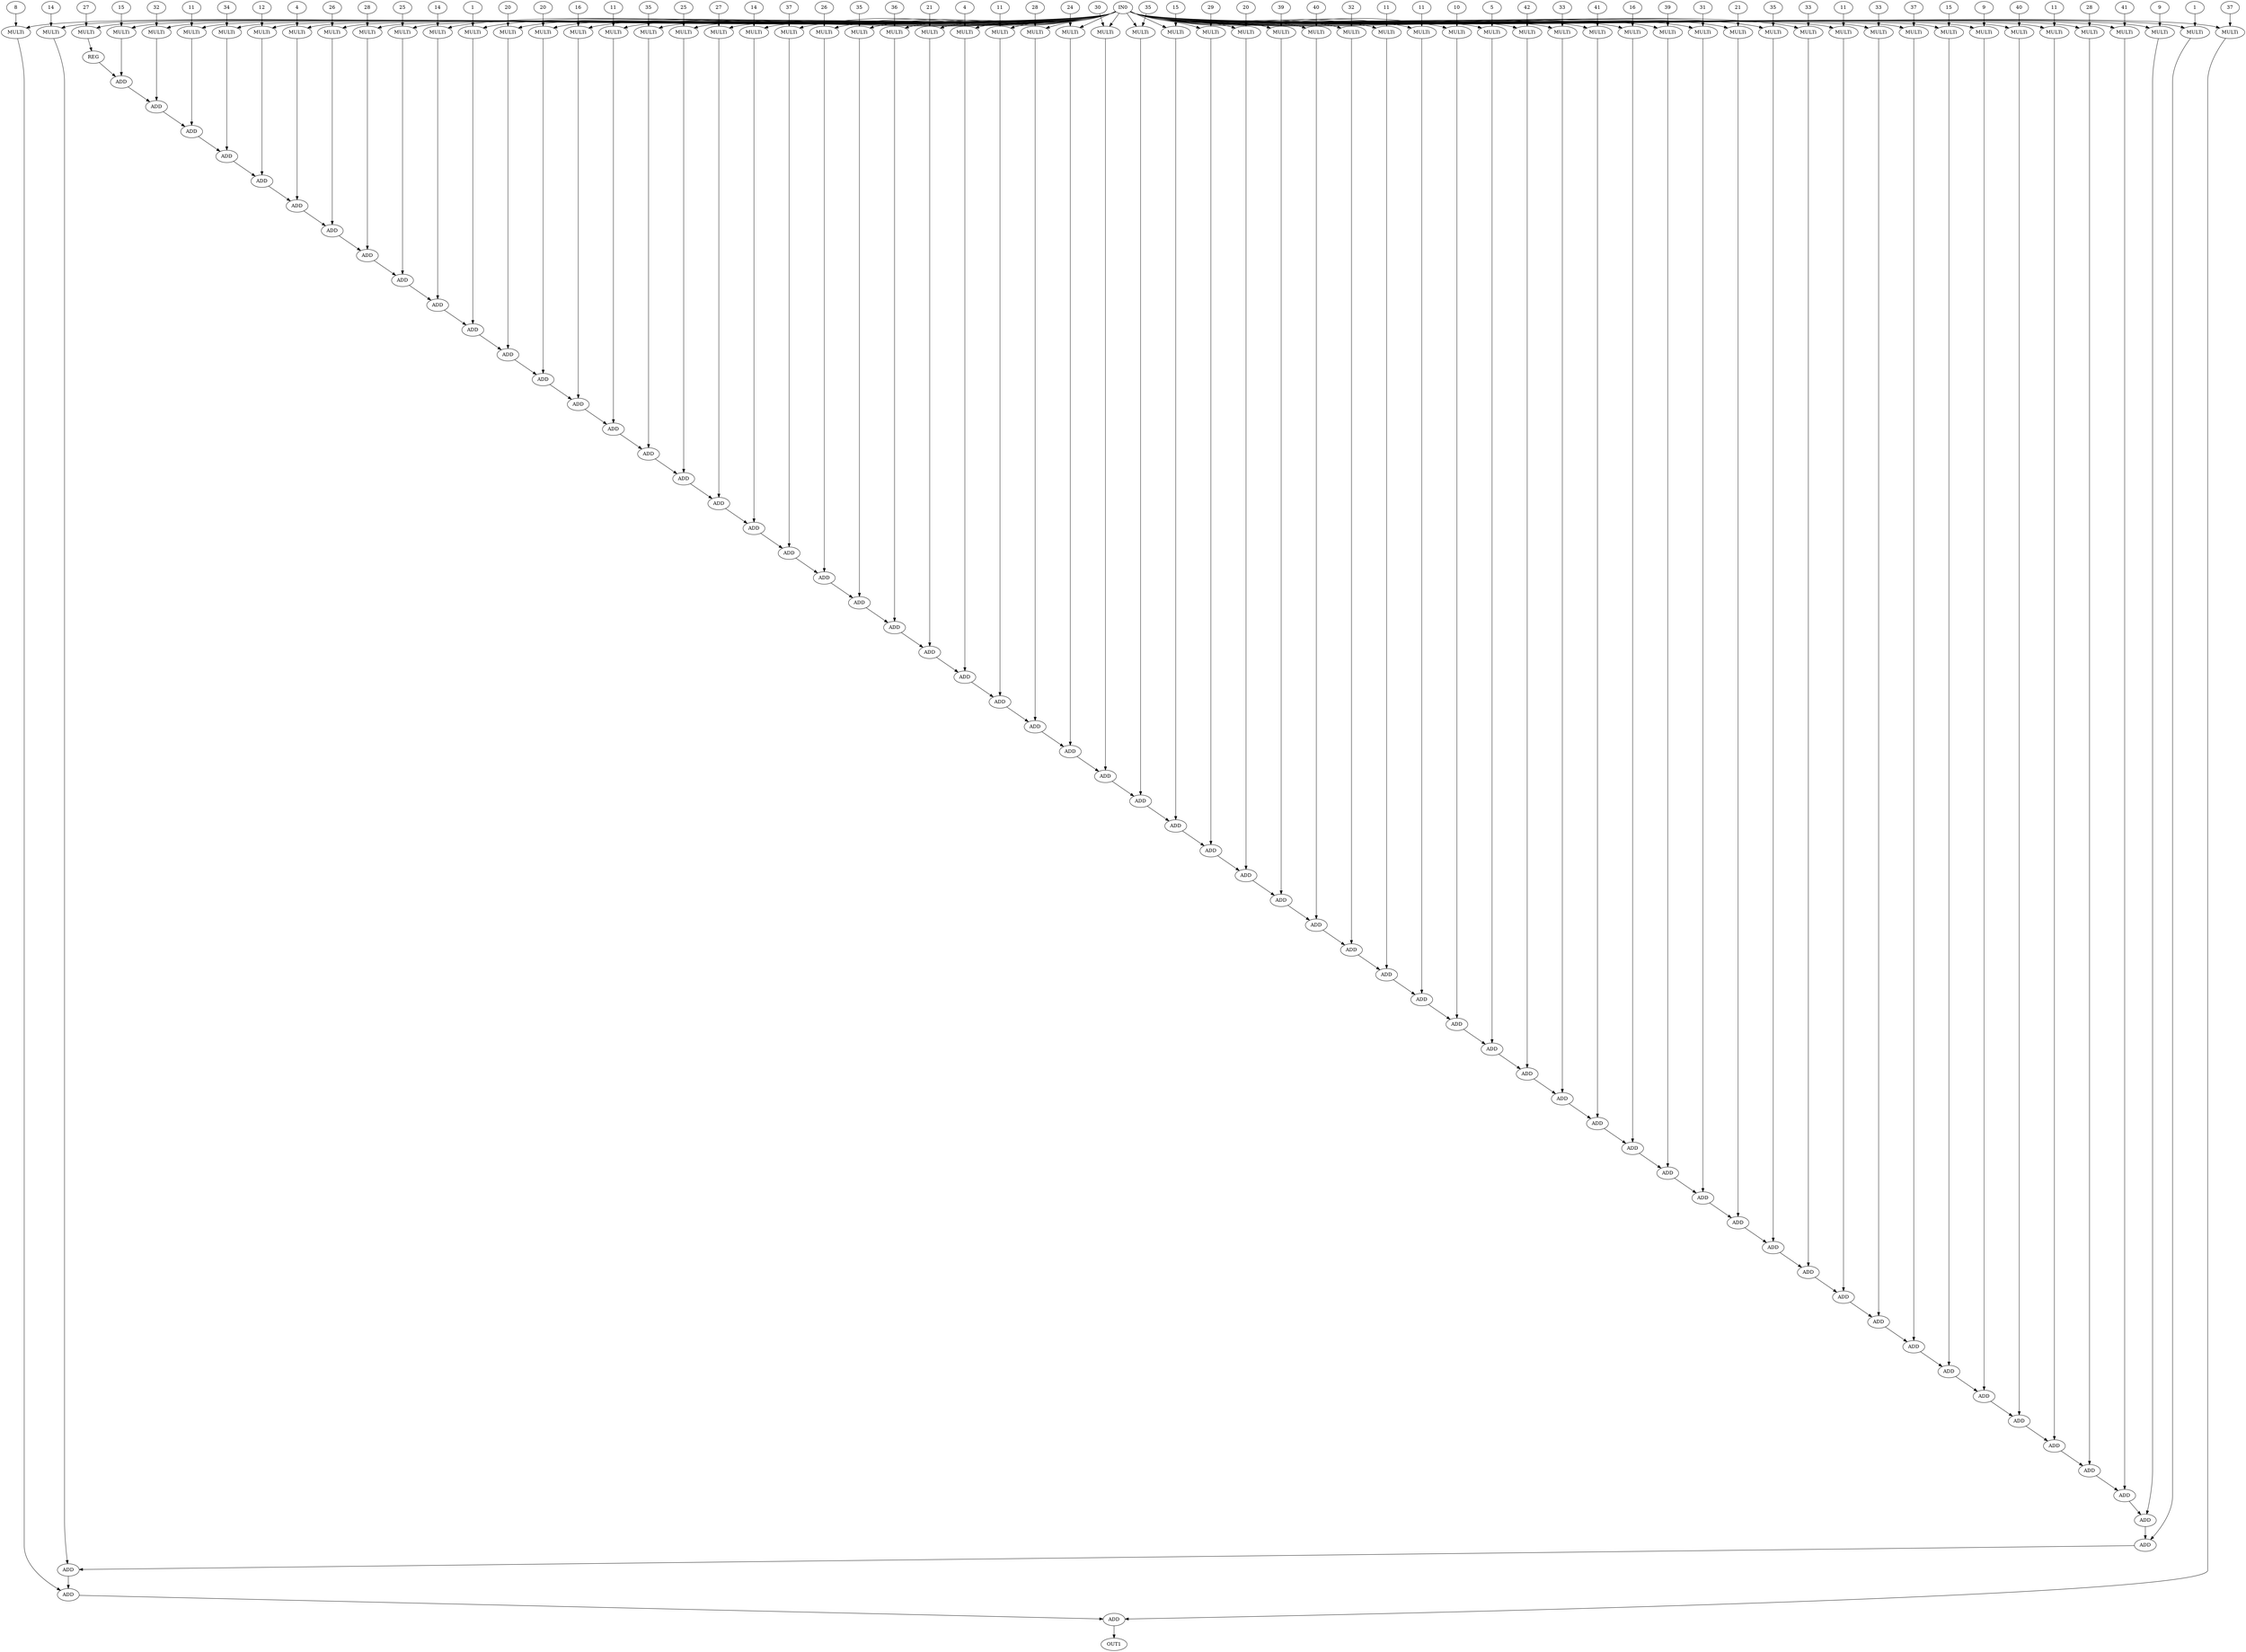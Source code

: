 digraph fir{
 0 [ label = IN0 ]
 1 [ label = OUT1 ]
 2 [ label = MULTi, VALUE = 27]
 "2.27"[ label = 27 ]
 3 [ label = REG]
 4 [ label = MULTi, VALUE = 15]
 "4.15"[ label = 15 ]
 5 [ label = ADD]
 6 [ label = MULTi, VALUE = 32]
 "6.32"[ label = 32 ]
 7 [ label = ADD]
 8 [ label = MULTi, VALUE = 11]
 "8.11"[ label = 11 ]
 9 [ label = ADD]
 10 [ label = MULTi, VALUE = 34]
 "10.34"[ label = 34 ]
 11 [ label = ADD]
 12 [ label = MULTi, VALUE = 12]
 "12.12"[ label = 12 ]
 13 [ label = ADD]
 14 [ label = MULTi, VALUE = 4]
 "14.4"[ label = 4 ]
 15 [ label = ADD]
 16 [ label = MULTi, VALUE = 26]
 "16.26"[ label = 26 ]
 17 [ label = ADD]
 18 [ label = MULTi, VALUE = 28]
 "18.28"[ label = 28 ]
 19 [ label = ADD]
 20 [ label = MULTi, VALUE = 25]
 "20.25"[ label = 25 ]
 21 [ label = ADD]
 22 [ label = MULTi, VALUE = 14]
 "22.14"[ label = 14 ]
 23 [ label = ADD]
 24 [ label = MULTi, VALUE = 1]
 "24.1"[ label = 1 ]
 25 [ label = ADD]
 26 [ label = MULTi, VALUE = 20]
 "26.20"[ label = 20 ]
 27 [ label = ADD]
 28 [ label = MULTi, VALUE = 20]
 "28.20"[ label = 20 ]
 29 [ label = ADD]
 30 [ label = MULTi, VALUE = 16]
 "30.16"[ label = 16 ]
 31 [ label = ADD]
 32 [ label = MULTi, VALUE = 11]
 "32.11"[ label = 11 ]
 33 [ label = ADD]
 34 [ label = MULTi, VALUE = 35]
 "34.35"[ label = 35 ]
 35 [ label = ADD]
 36 [ label = MULTi, VALUE = 25]
 "36.25"[ label = 25 ]
 37 [ label = ADD]
 38 [ label = MULTi, VALUE = 27]
 "38.27"[ label = 27 ]
 39 [ label = ADD]
 40 [ label = MULTi, VALUE = 14]
 "40.14"[ label = 14 ]
 41 [ label = ADD]
 42 [ label = MULTi, VALUE = 37]
 "42.37"[ label = 37 ]
 43 [ label = ADD]
 44 [ label = MULTi, VALUE = 26]
 "44.26"[ label = 26 ]
 45 [ label = ADD]
 46 [ label = MULTi, VALUE = 35]
 "46.35"[ label = 35 ]
 47 [ label = ADD]
 48 [ label = MULTi, VALUE = 36]
 "48.36"[ label = 36 ]
 49 [ label = ADD]
 50 [ label = MULTi, VALUE = 21]
 "50.21"[ label = 21 ]
 51 [ label = ADD]
 52 [ label = MULTi, VALUE = 4]
 "52.4"[ label = 4 ]
 53 [ label = ADD]
 54 [ label = MULTi, VALUE = 11]
 "54.11"[ label = 11 ]
 55 [ label = ADD]
 56 [ label = MULTi, VALUE = 28]
 "56.28"[ label = 28 ]
 57 [ label = ADD]
 58 [ label = MULTi, VALUE = 24]
 "58.24"[ label = 24 ]
 59 [ label = ADD]
 60 [ label = MULTi, VALUE = 30]
 "60.30"[ label = 30 ]
 61 [ label = ADD]
 62 [ label = MULTi, VALUE = 35]
 "62.35"[ label = 35 ]
 63 [ label = ADD]
 64 [ label = MULTi, VALUE = 15]
 "64.15"[ label = 15 ]
 65 [ label = ADD]
 66 [ label = MULTi, VALUE = 29]
 "66.29"[ label = 29 ]
 67 [ label = ADD]
 68 [ label = MULTi, VALUE = 20]
 "68.20"[ label = 20 ]
 69 [ label = ADD]
 70 [ label = MULTi, VALUE = 39]
 "70.39"[ label = 39 ]
 71 [ label = ADD]
 72 [ label = MULTi, VALUE = 40]
 "72.40"[ label = 40 ]
 73 [ label = ADD]
 74 [ label = MULTi, VALUE = 32]
 "74.32"[ label = 32 ]
 75 [ label = ADD]
 76 [ label = MULTi, VALUE = 11]
 "76.11"[ label = 11 ]
 77 [ label = ADD]
 78 [ label = MULTi, VALUE = 11]
 "78.11"[ label = 11 ]
 79 [ label = ADD]
 80 [ label = MULTi, VALUE = 10]
 "80.10"[ label = 10 ]
 81 [ label = ADD]
 82 [ label = MULTi, VALUE = 5]
 "82.5"[ label = 5 ]
 83 [ label = ADD]
 84 [ label = MULTi, VALUE = 42]
 "84.42"[ label = 42 ]
 85 [ label = ADD]
 86 [ label = MULTi, VALUE = 33]
 "86.33"[ label = 33 ]
 87 [ label = ADD]
 88 [ label = MULTi, VALUE = 41]
 "88.41"[ label = 41 ]
 89 [ label = ADD]
 90 [ label = MULTi, VALUE = 16]
 "90.16"[ label = 16 ]
 91 [ label = ADD]
 92 [ label = MULTi, VALUE = 39]
 "92.39"[ label = 39 ]
 93 [ label = ADD]
 94 [ label = MULTi, VALUE = 31]
 "94.31"[ label = 31 ]
 95 [ label = ADD]
 96 [ label = MULTi, VALUE = 21]
 "96.21"[ label = 21 ]
 97 [ label = ADD]
 98 [ label = MULTi, VALUE = 35]
 "98.35"[ label = 35 ]
 99 [ label = ADD]
 100 [ label = MULTi, VALUE = 33]
 "100.33"[ label = 33 ]
 101 [ label = ADD]
 102 [ label = MULTi, VALUE = 11]
 "102.11"[ label = 11 ]
 103 [ label = ADD]
 104 [ label = MULTi, VALUE = 33]
 "104.33"[ label = 33 ]
 105 [ label = ADD]
 106 [ label = MULTi, VALUE = 37]
 "106.37"[ label = 37 ]
 107 [ label = ADD]
 108 [ label = MULTi, VALUE = 15]
 "108.15"[ label = 15 ]
 109 [ label = ADD]
 110 [ label = MULTi, VALUE = 9]
 "110.9"[ label = 9 ]
 111 [ label = ADD]
 112 [ label = MULTi, VALUE = 40]
 "112.40"[ label = 40 ]
 113 [ label = ADD]
 114 [ label = MULTi, VALUE = 11]
 "114.11"[ label = 11 ]
 115 [ label = ADD]
 116 [ label = MULTi, VALUE = 28]
 "116.28"[ label = 28 ]
 117 [ label = ADD]
 118 [ label = MULTi, VALUE = 41]
 "118.41"[ label = 41 ]
 119 [ label = ADD]
 120 [ label = MULTi, VALUE = 9]
 "120.9"[ label = 9 ]
 121 [ label = ADD]
 122 [ label = MULTi, VALUE = 1]
 "122.1"[ label = 1 ]
 123 [ label = ADD]
 124 [ label = MULTi, VALUE = 14]
 "124.14"[ label = 14 ]
 125 [ label = ADD]
 126 [ label = MULTi, VALUE = 8]
 "126.8"[ label = 8 ]
 127 [ label = ADD]
 128 [ label = MULTi, VALUE = 37]
 "128.37"[ label = 37 ]
 129 [ label = ADD]
 0 -> 2
 0 -> 4
 0 -> 6
 0 -> 8
 0 -> 10
 0 -> 12
 0 -> 14
 0 -> 16
 0 -> 18
 0 -> 20
 0 -> 22
 0 -> 24
 0 -> 26
 0 -> 28
 0 -> 30
 0 -> 32
 0 -> 34
 0 -> 36
 0 -> 38
 0 -> 40
 0 -> 42
 0 -> 44
 0 -> 46
 0 -> 48
 0 -> 50
 0 -> 52
 0 -> 54
 0 -> 56
 0 -> 58
 0 -> 60
 0 -> 62
 0 -> 64
 0 -> 66
 0 -> 68
 0 -> 70
 0 -> 72
 0 -> 74
 0 -> 76
 0 -> 78
 0 -> 80
 0 -> 82
 0 -> 84
 0 -> 86
 0 -> 88
 0 -> 90
 0 -> 92
 0 -> 94
 0 -> 96
 0 -> 98
 0 -> 100
 0 -> 102
 0 -> 104
 0 -> 106
 0 -> 108
 0 -> 110
 0 -> 112
 0 -> 114
 0 -> 116
 0 -> 118
 0 -> 120
 0 -> 122
 0 -> 124
 0 -> 126
 0 -> 128
 "2.27" -> 2
 2 -> 3
 3 -> 5
 "4.15" -> 4
 4 -> 5
 5 -> 7
 "6.32" -> 6
 6 -> 7
 7 -> 9
 "8.11" -> 8
 8 -> 9
 9 -> 11
 "10.34" -> 10
 10 -> 11
 11 -> 13
 "12.12" -> 12
 12 -> 13
 13 -> 15
 "14.4" -> 14
 14 -> 15
 15 -> 17
 "16.26" -> 16
 16 -> 17
 17 -> 19
 "18.28" -> 18
 18 -> 19
 19 -> 21
 "20.25" -> 20
 20 -> 21
 21 -> 23
 "22.14" -> 22
 22 -> 23
 23 -> 25
 "24.1" -> 24
 24 -> 25
 25 -> 27
 "26.20" -> 26
 26 -> 27
 27 -> 29
 "28.20" -> 28
 28 -> 29
 29 -> 31
 "30.16" -> 30
 30 -> 31
 31 -> 33
 "32.11" -> 32
 32 -> 33
 33 -> 35
 "34.35" -> 34
 34 -> 35
 35 -> 37
 "36.25" -> 36
 36 -> 37
 37 -> 39
 "38.27" -> 38
 38 -> 39
 39 -> 41
 "40.14" -> 40
 40 -> 41
 41 -> 43
 "42.37" -> 42
 42 -> 43
 43 -> 45
 "44.26" -> 44
 44 -> 45
 45 -> 47
 "46.35" -> 46
 46 -> 47
 47 -> 49
 "48.36" -> 48
 48 -> 49
 49 -> 51
 "50.21" -> 50
 50 -> 51
 51 -> 53
 "52.4" -> 52
 52 -> 53
 53 -> 55
 "54.11" -> 54
 54 -> 55
 55 -> 57
 "56.28" -> 56
 56 -> 57
 57 -> 59
 "58.24" -> 58
 58 -> 59
 59 -> 61
 "60.30" -> 60
 60 -> 61
 61 -> 63
 "62.35" -> 62
 62 -> 63
 63 -> 65
 "64.15" -> 64
 64 -> 65
 65 -> 67
 "66.29" -> 66
 66 -> 67
 67 -> 69
 "68.20" -> 68
 68 -> 69
 69 -> 71
 "70.39" -> 70
 70 -> 71
 71 -> 73
 "72.40" -> 72
 72 -> 73
 73 -> 75
 "74.32" -> 74
 74 -> 75
 75 -> 77
 "76.11" -> 76
 76 -> 77
 77 -> 79
 "78.11" -> 78
 78 -> 79
 79 -> 81
 "80.10" -> 80
 80 -> 81
 81 -> 83
 "82.5" -> 82
 82 -> 83
 83 -> 85
 "84.42" -> 84
 84 -> 85
 85 -> 87
 "86.33" -> 86
 86 -> 87
 87 -> 89
 "88.41" -> 88
 88 -> 89
 89 -> 91
 "90.16" -> 90
 90 -> 91
 91 -> 93
 "92.39" -> 92
 92 -> 93
 93 -> 95
 "94.31" -> 94
 94 -> 95
 95 -> 97
 "96.21" -> 96
 96 -> 97
 97 -> 99
 "98.35" -> 98
 98 -> 99
 99 -> 101
 "100.33" -> 100
 100 -> 101
 101 -> 103
 "102.11" -> 102
 102 -> 103
 103 -> 105
 "104.33" -> 104
 104 -> 105
 105 -> 107
 "106.37" -> 106
 106 -> 107
 107 -> 109
 "108.15" -> 108
 108 -> 109
 109 -> 111
 "110.9" -> 110
 110 -> 111
 111 -> 113
 "112.40" -> 112
 112 -> 113
 113 -> 115
 "114.11" -> 114
 114 -> 115
 115 -> 117
 "116.28" -> 116
 116 -> 117
 117 -> 119
 "118.41" -> 118
 118 -> 119
 119 -> 121
 "120.9" -> 120
 120 -> 121
 121 -> 123
 "122.1" -> 122
 122 -> 123
 123 -> 125
 "124.14" -> 124
 124 -> 125
 125 -> 127
 "126.8" -> 126
 126 -> 127
 127 -> 129
 "128.37" -> 128
 128 -> 129
 129 -> 1
}
